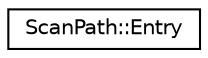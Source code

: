 digraph "Graphical Class Hierarchy"
{
  edge [fontname="Helvetica",fontsize="10",labelfontname="Helvetica",labelfontsize="10"];
  node [fontname="Helvetica",fontsize="10",shape=record];
  rankdir="LR";
  Node1 [label="ScanPath::Entry",height=0.2,width=0.4,color="black", fillcolor="white", style="filled",URL="$structRNReplicaNet_1_1RNLobby_1_1ScanPath_1_1Entry.html",tooltip="An entry in the list updated by ScanPath::Start() "];
}
